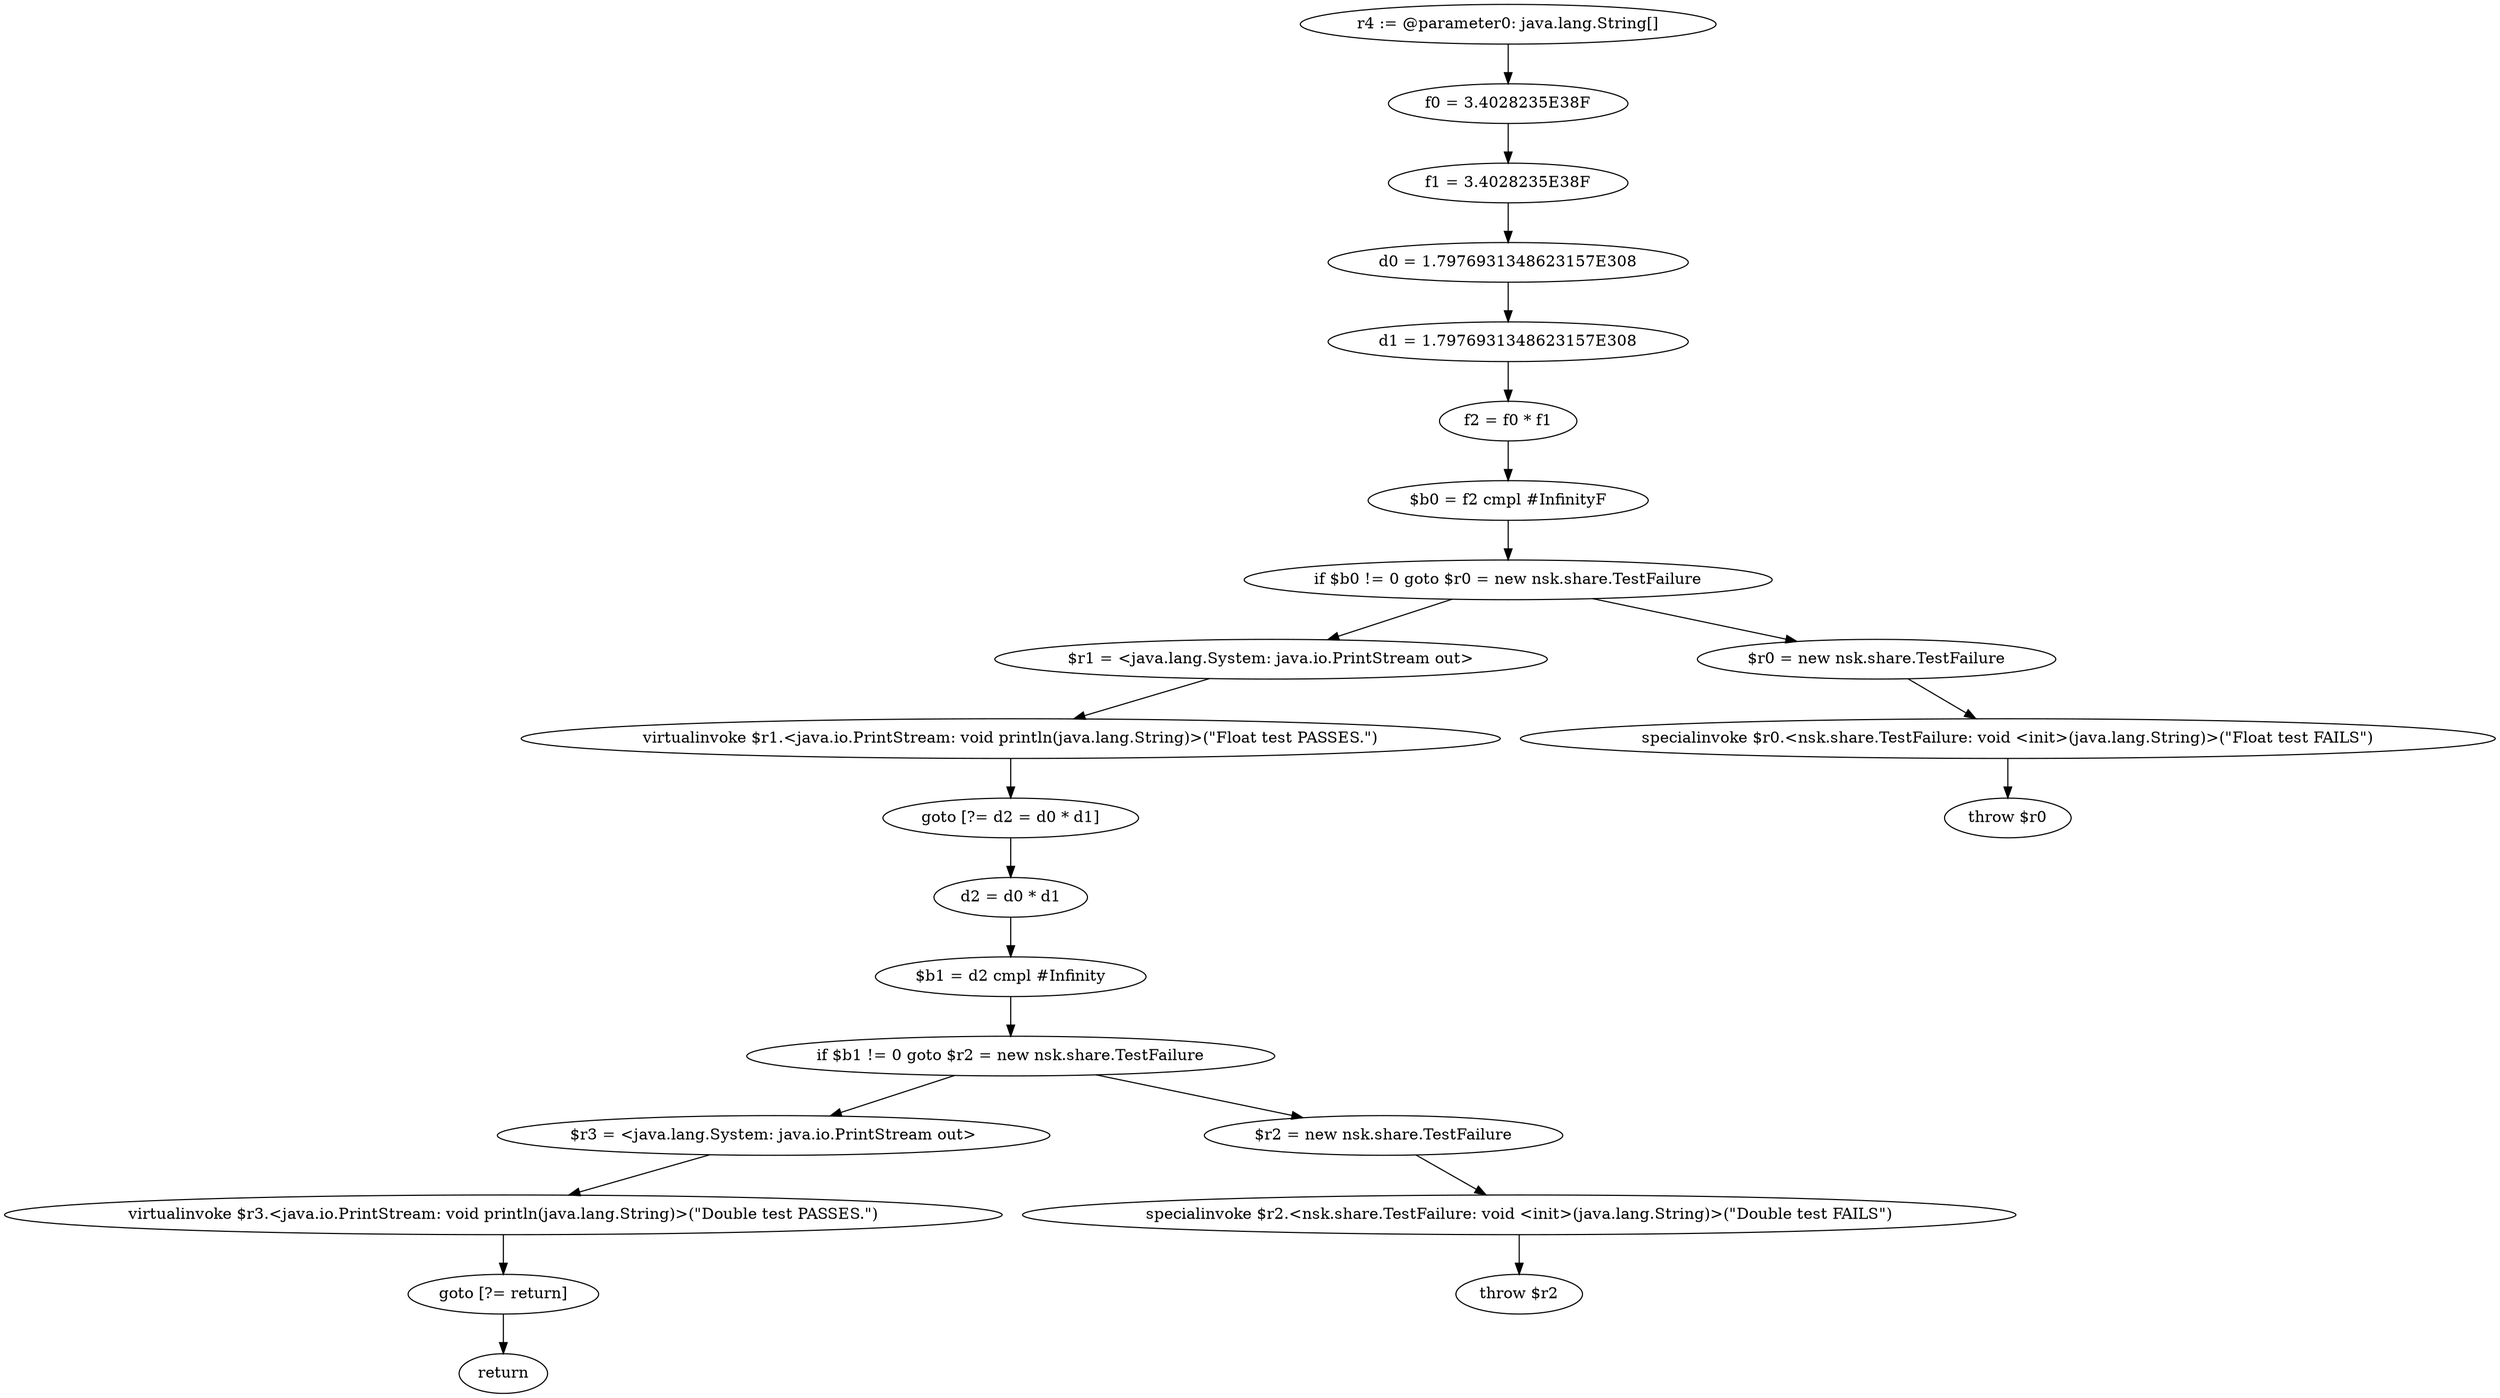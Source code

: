 digraph "unitGraph" {
    "r4 := @parameter0: java.lang.String[]"
    "f0 = 3.4028235E38F"
    "f1 = 3.4028235E38F"
    "d0 = 1.7976931348623157E308"
    "d1 = 1.7976931348623157E308"
    "f2 = f0 * f1"
    "$b0 = f2 cmpl #InfinityF"
    "if $b0 != 0 goto $r0 = new nsk.share.TestFailure"
    "$r1 = <java.lang.System: java.io.PrintStream out>"
    "virtualinvoke $r1.<java.io.PrintStream: void println(java.lang.String)>(\"Float test PASSES.\")"
    "goto [?= d2 = d0 * d1]"
    "$r0 = new nsk.share.TestFailure"
    "specialinvoke $r0.<nsk.share.TestFailure: void <init>(java.lang.String)>(\"Float test FAILS\")"
    "throw $r0"
    "d2 = d0 * d1"
    "$b1 = d2 cmpl #Infinity"
    "if $b1 != 0 goto $r2 = new nsk.share.TestFailure"
    "$r3 = <java.lang.System: java.io.PrintStream out>"
    "virtualinvoke $r3.<java.io.PrintStream: void println(java.lang.String)>(\"Double test PASSES.\")"
    "goto [?= return]"
    "$r2 = new nsk.share.TestFailure"
    "specialinvoke $r2.<nsk.share.TestFailure: void <init>(java.lang.String)>(\"Double test FAILS\")"
    "throw $r2"
    "return"
    "r4 := @parameter0: java.lang.String[]"->"f0 = 3.4028235E38F";
    "f0 = 3.4028235E38F"->"f1 = 3.4028235E38F";
    "f1 = 3.4028235E38F"->"d0 = 1.7976931348623157E308";
    "d0 = 1.7976931348623157E308"->"d1 = 1.7976931348623157E308";
    "d1 = 1.7976931348623157E308"->"f2 = f0 * f1";
    "f2 = f0 * f1"->"$b0 = f2 cmpl #InfinityF";
    "$b0 = f2 cmpl #InfinityF"->"if $b0 != 0 goto $r0 = new nsk.share.TestFailure";
    "if $b0 != 0 goto $r0 = new nsk.share.TestFailure"->"$r1 = <java.lang.System: java.io.PrintStream out>";
    "if $b0 != 0 goto $r0 = new nsk.share.TestFailure"->"$r0 = new nsk.share.TestFailure";
    "$r1 = <java.lang.System: java.io.PrintStream out>"->"virtualinvoke $r1.<java.io.PrintStream: void println(java.lang.String)>(\"Float test PASSES.\")";
    "virtualinvoke $r1.<java.io.PrintStream: void println(java.lang.String)>(\"Float test PASSES.\")"->"goto [?= d2 = d0 * d1]";
    "goto [?= d2 = d0 * d1]"->"d2 = d0 * d1";
    "$r0 = new nsk.share.TestFailure"->"specialinvoke $r0.<nsk.share.TestFailure: void <init>(java.lang.String)>(\"Float test FAILS\")";
    "specialinvoke $r0.<nsk.share.TestFailure: void <init>(java.lang.String)>(\"Float test FAILS\")"->"throw $r0";
    "d2 = d0 * d1"->"$b1 = d2 cmpl #Infinity";
    "$b1 = d2 cmpl #Infinity"->"if $b1 != 0 goto $r2 = new nsk.share.TestFailure";
    "if $b1 != 0 goto $r2 = new nsk.share.TestFailure"->"$r3 = <java.lang.System: java.io.PrintStream out>";
    "if $b1 != 0 goto $r2 = new nsk.share.TestFailure"->"$r2 = new nsk.share.TestFailure";
    "$r3 = <java.lang.System: java.io.PrintStream out>"->"virtualinvoke $r3.<java.io.PrintStream: void println(java.lang.String)>(\"Double test PASSES.\")";
    "virtualinvoke $r3.<java.io.PrintStream: void println(java.lang.String)>(\"Double test PASSES.\")"->"goto [?= return]";
    "goto [?= return]"->"return";
    "$r2 = new nsk.share.TestFailure"->"specialinvoke $r2.<nsk.share.TestFailure: void <init>(java.lang.String)>(\"Double test FAILS\")";
    "specialinvoke $r2.<nsk.share.TestFailure: void <init>(java.lang.String)>(\"Double test FAILS\")"->"throw $r2";
}

